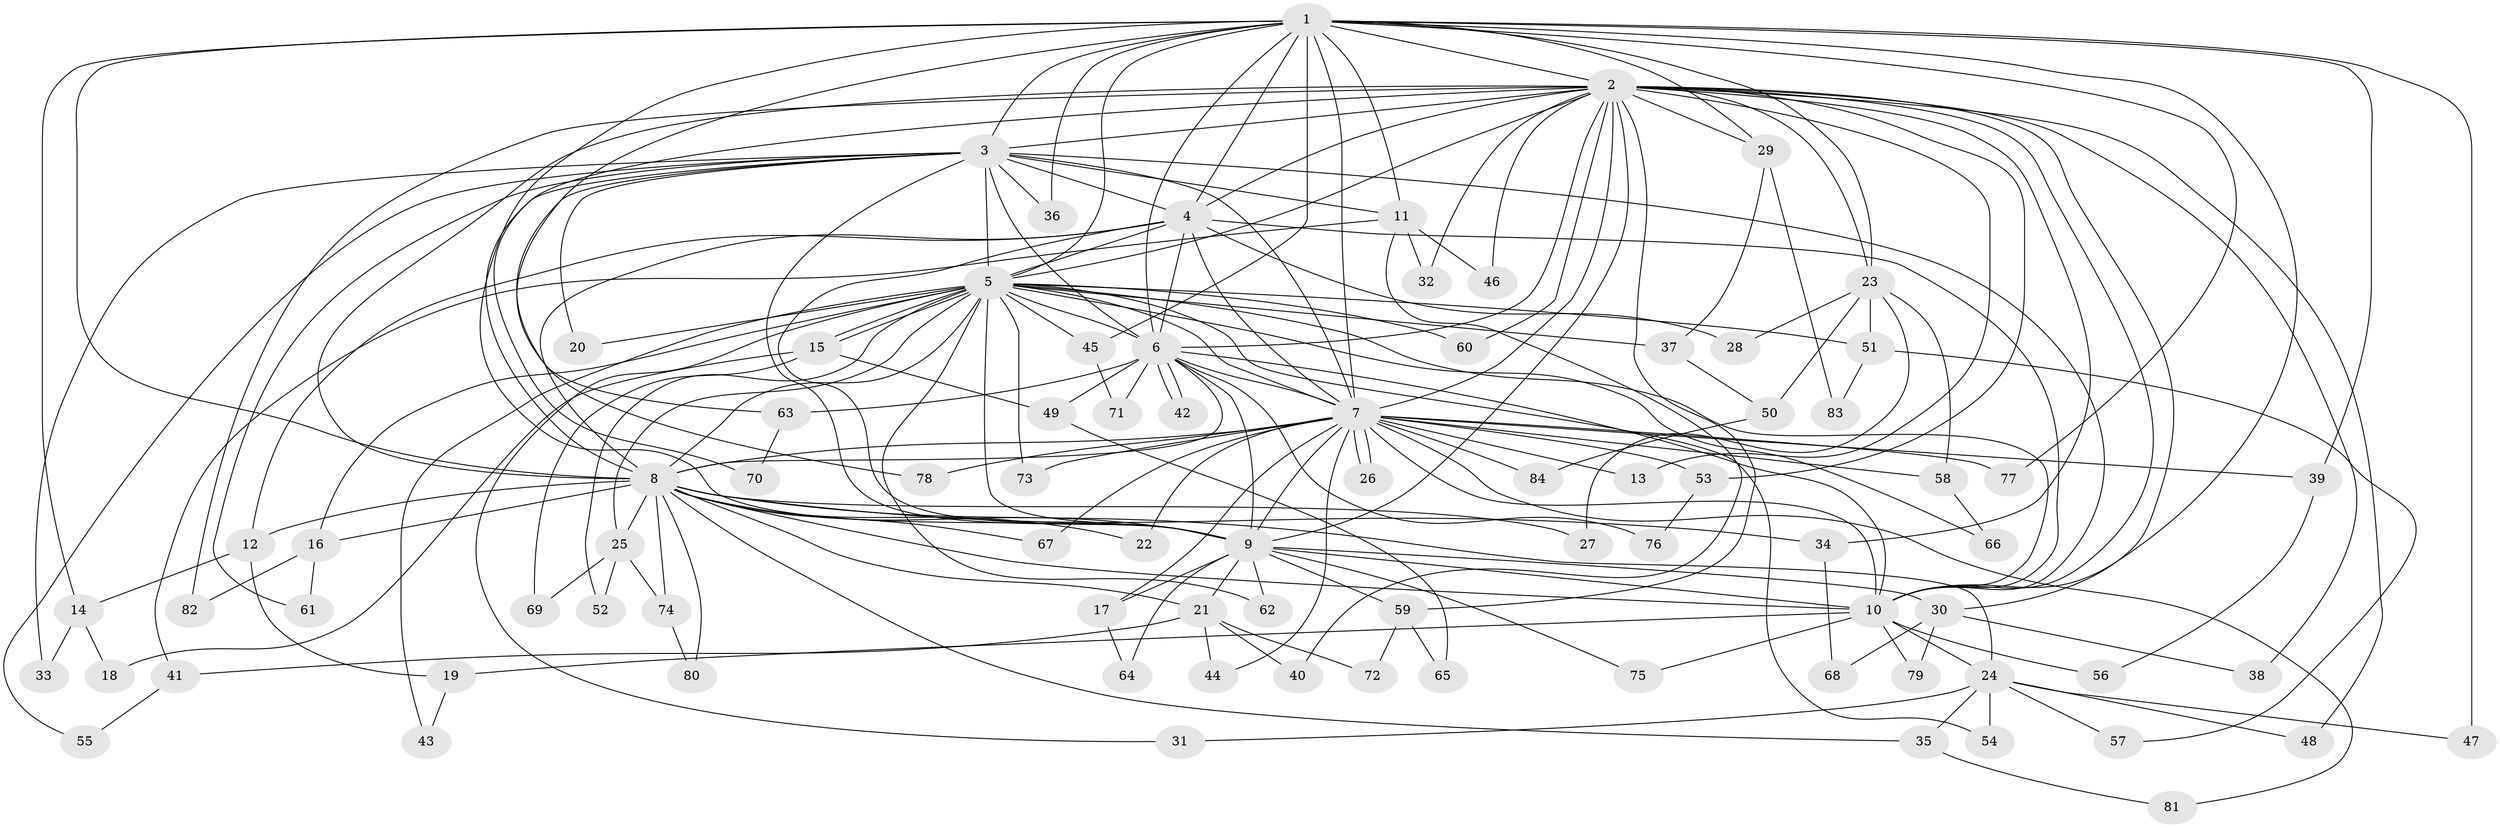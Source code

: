 // Generated by graph-tools (version 1.1) at 2025/49/03/09/25 03:49:30]
// undirected, 84 vertices, 193 edges
graph export_dot {
graph [start="1"]
  node [color=gray90,style=filled];
  1;
  2;
  3;
  4;
  5;
  6;
  7;
  8;
  9;
  10;
  11;
  12;
  13;
  14;
  15;
  16;
  17;
  18;
  19;
  20;
  21;
  22;
  23;
  24;
  25;
  26;
  27;
  28;
  29;
  30;
  31;
  32;
  33;
  34;
  35;
  36;
  37;
  38;
  39;
  40;
  41;
  42;
  43;
  44;
  45;
  46;
  47;
  48;
  49;
  50;
  51;
  52;
  53;
  54;
  55;
  56;
  57;
  58;
  59;
  60;
  61;
  62;
  63;
  64;
  65;
  66;
  67;
  68;
  69;
  70;
  71;
  72;
  73;
  74;
  75;
  76;
  77;
  78;
  79;
  80;
  81;
  82;
  83;
  84;
  1 -- 2;
  1 -- 3;
  1 -- 4;
  1 -- 5;
  1 -- 6;
  1 -- 7;
  1 -- 8;
  1 -- 9;
  1 -- 10;
  1 -- 11;
  1 -- 14;
  1 -- 23;
  1 -- 29;
  1 -- 36;
  1 -- 39;
  1 -- 45;
  1 -- 47;
  1 -- 63;
  1 -- 77;
  2 -- 3;
  2 -- 4;
  2 -- 5;
  2 -- 6;
  2 -- 7;
  2 -- 8;
  2 -- 9;
  2 -- 10;
  2 -- 13;
  2 -- 23;
  2 -- 29;
  2 -- 30;
  2 -- 32;
  2 -- 34;
  2 -- 38;
  2 -- 46;
  2 -- 48;
  2 -- 53;
  2 -- 59;
  2 -- 60;
  2 -- 70;
  2 -- 82;
  3 -- 4;
  3 -- 5;
  3 -- 6;
  3 -- 7;
  3 -- 8;
  3 -- 9;
  3 -- 10;
  3 -- 11;
  3 -- 20;
  3 -- 33;
  3 -- 36;
  3 -- 55;
  3 -- 61;
  3 -- 78;
  4 -- 5;
  4 -- 6;
  4 -- 7;
  4 -- 8;
  4 -- 9;
  4 -- 10;
  4 -- 12;
  4 -- 28;
  5 -- 6;
  5 -- 7;
  5 -- 8;
  5 -- 9;
  5 -- 10;
  5 -- 15;
  5 -- 15;
  5 -- 16;
  5 -- 20;
  5 -- 25;
  5 -- 31;
  5 -- 37;
  5 -- 43;
  5 -- 45;
  5 -- 51;
  5 -- 52;
  5 -- 54;
  5 -- 60;
  5 -- 62;
  5 -- 66;
  5 -- 73;
  6 -- 7;
  6 -- 8;
  6 -- 9;
  6 -- 10;
  6 -- 42;
  6 -- 42;
  6 -- 49;
  6 -- 63;
  6 -- 71;
  6 -- 76;
  7 -- 8;
  7 -- 9;
  7 -- 10;
  7 -- 13;
  7 -- 17;
  7 -- 22;
  7 -- 26;
  7 -- 26;
  7 -- 39;
  7 -- 44;
  7 -- 53;
  7 -- 58;
  7 -- 67;
  7 -- 73;
  7 -- 77;
  7 -- 78;
  7 -- 81;
  7 -- 84;
  8 -- 9;
  8 -- 10;
  8 -- 12;
  8 -- 16;
  8 -- 21;
  8 -- 22;
  8 -- 24;
  8 -- 25;
  8 -- 27;
  8 -- 34;
  8 -- 35;
  8 -- 67;
  8 -- 74;
  8 -- 80;
  9 -- 10;
  9 -- 17;
  9 -- 21;
  9 -- 30;
  9 -- 59;
  9 -- 62;
  9 -- 64;
  9 -- 75;
  10 -- 19;
  10 -- 24;
  10 -- 56;
  10 -- 75;
  10 -- 79;
  11 -- 32;
  11 -- 40;
  11 -- 41;
  11 -- 46;
  12 -- 14;
  12 -- 19;
  14 -- 18;
  14 -- 33;
  15 -- 18;
  15 -- 49;
  15 -- 69;
  16 -- 61;
  16 -- 82;
  17 -- 64;
  19 -- 43;
  21 -- 40;
  21 -- 41;
  21 -- 44;
  21 -- 72;
  23 -- 27;
  23 -- 28;
  23 -- 50;
  23 -- 51;
  23 -- 58;
  24 -- 31;
  24 -- 35;
  24 -- 47;
  24 -- 48;
  24 -- 54;
  24 -- 57;
  25 -- 52;
  25 -- 69;
  25 -- 74;
  29 -- 37;
  29 -- 83;
  30 -- 38;
  30 -- 68;
  30 -- 79;
  34 -- 68;
  35 -- 81;
  37 -- 50;
  39 -- 56;
  41 -- 55;
  45 -- 71;
  49 -- 65;
  50 -- 84;
  51 -- 57;
  51 -- 83;
  53 -- 76;
  58 -- 66;
  59 -- 65;
  59 -- 72;
  63 -- 70;
  74 -- 80;
}
